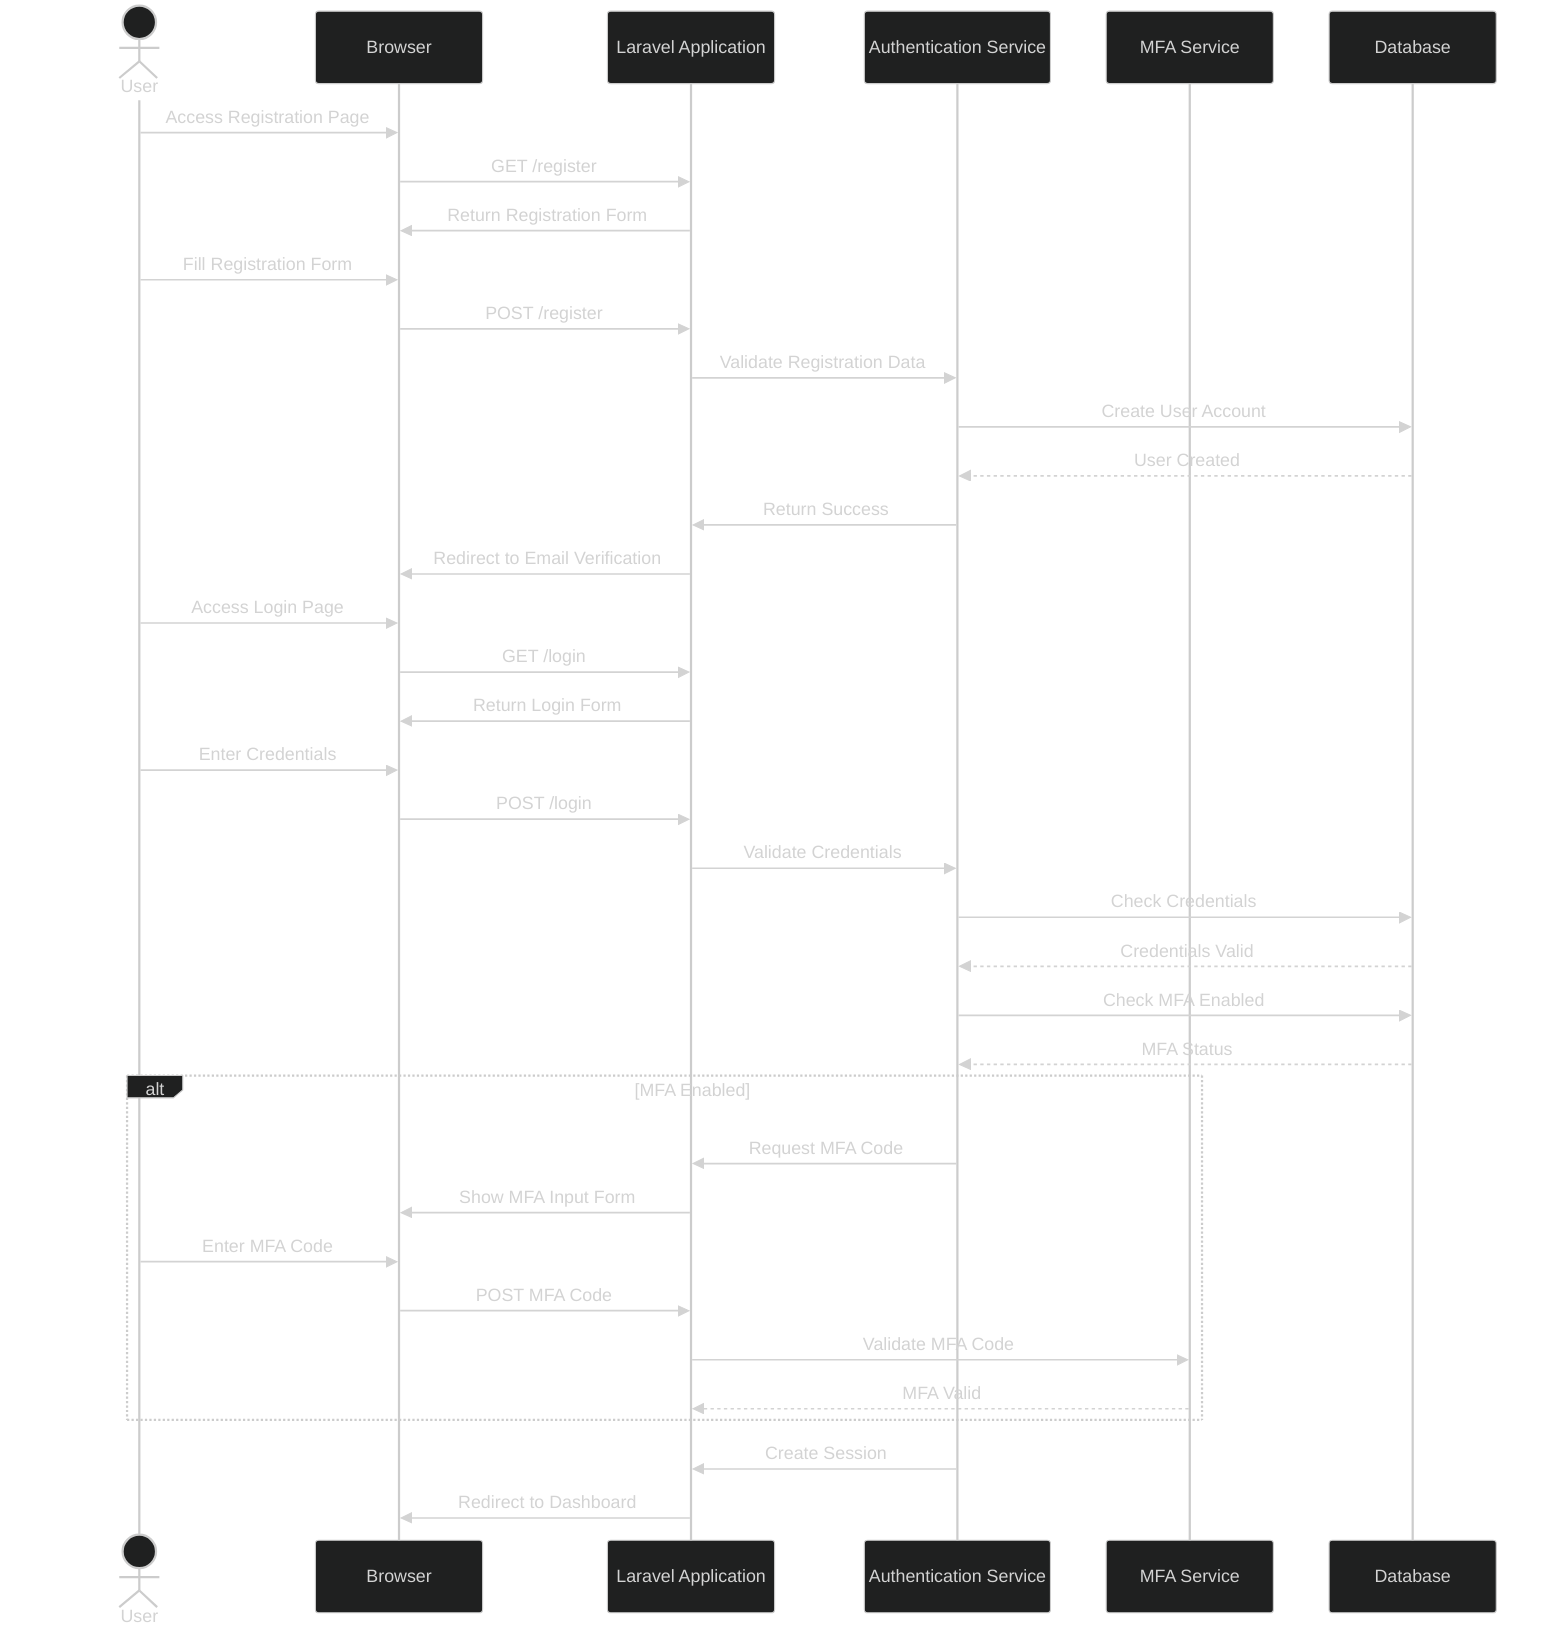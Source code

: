 %%{init: {'theme': 'dark', 'themeVariables': { 'primaryColor': '#2c3e50', 'primaryTextColor': '#ecf0f1', 'primaryBorderColor': '#7f8c8d', 'lineColor': '#ecf0f1', 'secondaryColor': '#34495e', 'tertiaryColor': '#282c34' }}}%%
sequenceDiagram
    actor User
    participant Browser
    participant App as Laravel Application
    participant Auth as Authentication Service
    participant MFA as MFA Service
    participant DB as Database

    %% Registration Flow
    User->>Browser: Access Registration Page
    Browser->>App: GET /register
    App->>Browser: Return Registration Form
    User->>Browser: Fill Registration Form
    Browser->>App: POST /register
    App->>Auth: Validate Registration Data
    Auth->>DB: Create User Account
    DB-->>Auth: User Created
    Auth->>App: Return Success
    App->>Browser: Redirect to Email Verification

    %% Login Flow
    User->>Browser: Access Login Page
    Browser->>App: GET /login
    App->>Browser: Return Login Form
    User->>Browser: Enter Credentials
    Browser->>App: POST /login
    App->>Auth: Validate Credentials
    Auth->>DB: Check Credentials
    DB-->>Auth: Credentials Valid
    Auth->>DB: Check MFA Enabled
    DB-->>Auth: MFA Status

    alt MFA Enabled
        Auth->>App: Request MFA Code
        App->>Browser: Show MFA Input Form
        User->>Browser: Enter MFA Code
        Browser->>App: POST MFA Code
        App->>MFA: Validate MFA Code
        MFA-->>App: MFA Valid
    end

    Auth->>App: Create Session
    App->>Browser: Redirect to Dashboard